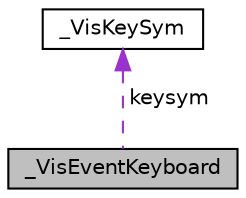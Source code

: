 digraph G
{
  edge [fontname="Helvetica",fontsize="10",labelfontname="Helvetica",labelfontsize="10"];
  node [fontname="Helvetica",fontsize="10",shape=record];
  Node1 [label="_VisEventKeyboard",height=0.2,width=0.4,color="black", fillcolor="grey75", style="filled" fontcolor="black"];
  Node2 -> Node1 [dir="back",color="darkorchid3",fontsize="10",style="dashed",label=" keysym" ,fontname="Helvetica"];
  Node2 [label="_VisKeySym",height=0.2,width=0.4,color="black", fillcolor="white", style="filled",URL="$struct__VisKeySym.html",tooltip="Cantains data about the current keyboard state."];
}
